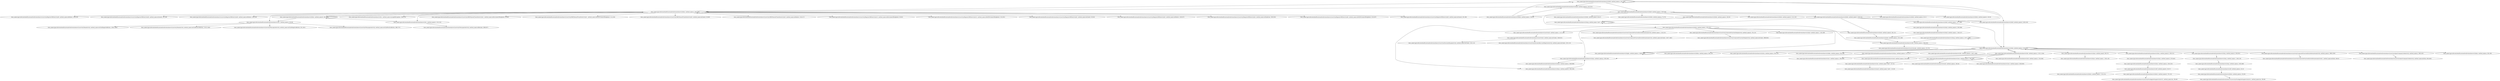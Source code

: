 digraph test {
	"Ljp/co/docomohealthcare/android/watashimove2/b/b/f a" [label="class_name:Ljp/co/docomohealthcare/android/watashimove2/b/b/f, method_name:a, (68,83)"]
	"Ljp/co/docomohealthcare/android/watashimove2/b/b/e a" [label="class_name:Ljp/co/docomohealthcare/android/watashimove2/b/b/e, method_name:a, (504,534)"]
	"Ljp/co/docomohealthcare/android/watashimove2/activity/MB3ManualTransferActivity$1 onDisconnectPeripheral" [label="class_name:Ljp/co/docomohealthcare/android/watashimove2/activity/MB3ManualTransferActivity$1, method_name:onDisconnectPeripheral, (33,66)"]
	"Ljp/co/docomohealthcare/android/watashimove2/activity/MB3ManualTransferActivity$1 onFailToConnectPeripheral" [label="class_name:Ljp/co/docomohealthcare/android/watashimove2/activity/MB3ManualTransferActivity$1, method_name:onFailToConnectPeripheral, (114,185)"]
	"Ljp/co/docomohealthcare/android/watashimove2/activity/MB3ManualTransferActivity$3 onCancel" [label="class_name:Ljp/co/docomohealthcare/android/watashimove2/activity/MB3ManualTransferActivity$3, method_name:onCancel, (33,88)"]
	"Ljp/co/docomohealthcare/android/watashimove2/activity/MB3ManualTransferActivity$3 onFailure" [label="class_name:Ljp/co/docomohealthcare/android/watashimove2/activity/MB3ManualTransferActivity$3, method_name:onFailure, (134,217)"]
	"Ljp/co/docomohealthcare/android/watashimove2/activity/RegisterMB3Activity$10 onDisconnectPeripheral" [label="class_name:Ljp/co/docomohealthcare/android/watashimove2/activity/RegisterMB3Activity$10, method_name:onDisconnectPeripheral, (33,62)"]
	"Ljp/co/docomohealthcare/android/watashimove2/activity/RegisterMB3Activity$10 onFailToConnectPeripheral" [label="class_name:Ljp/co/docomohealthcare/android/watashimove2/activity/RegisterMB3Activity$10, method_name:onFailToConnectPeripheral, (124,201)"]
	"Ljp/co/docomohealthcare/android/watashimove2/activity/RegisterMB3Activity$3 onCancel" [label="class_name:Ljp/co/docomohealthcare/android/watashimove2/activity/RegisterMB3Activity$3, method_name:onCancel, (33,50)"]
	"Ljp/co/docomohealthcare/android/watashimove2/activity/RegisterMB3Activity$3 onFailure" [label="class_name:Ljp/co/docomohealthcare/android/watashimove2/activity/RegisterMB3Activity$3, method_name:onFailure, (158,257)"]
	"Ljp/co/docomohealthcare/android/watashimove2/activity/RegisterMB3Activity$4 onStopScan" [label="class_name:Ljp/co/docomohealthcare/android/watashimove2/activity/RegisterMB3Activity$4, method_name:onStopScan, (328,353)"]
	"Ljp/co/docomohealthcare/android/watashimove2/activity/RegisterMB3Activity$6 onFailToConnectPeripheral" [label="class_name:Ljp/co/docomohealthcare/android/watashimove2/activity/RegisterMB3Activity$6, method_name:onFailToConnectPeripheral, (216,297)"]
	"Ljp/co/docomohealthcare/android/watashimove2/activity/RegisterMB3Activity$8 onCancel" [label="class_name:Ljp/co/docomohealthcare/android/watashimove2/activity/RegisterMB3Activity$8, method_name:onCancel, (33,106)"]
	"Ljp/co/docomohealthcare/android/watashimove2/activity/RegisterMB3Activity$8 onFailure" [label="class_name:Ljp/co/docomohealthcare/android/watashimove2/activity/RegisterMB3Activity$8, method_name:onFailure, (158,229)"]
	"Ljp/co/docomohealthcare/android/watashimove2/activity/RegisterMB3Activity$9 onCancel" [label="class_name:Ljp/co/docomohealthcare/android/watashimove2/activity/RegisterMB3Activity$9, method_name:onCancel, (33,106)"]
	"Ljp/co/docomohealthcare/android/watashimove2/activity/RegisterMB3Activity$9 onFailure" [label="class_name:Ljp/co/docomohealthcare/android/watashimove2/activity/RegisterMB3Activity$9, method_name:onFailure, (158,229)"]
	"Ljp/co/docomohealthcare/android/watashimove2/b/c a" [label="class_name:Ljp/co/docomohealthcare/android/watashimove2/b/c, method_name:a, (53,115)"]
	"Ljp/co/docomohealthcare/android/watashimove2/activity/MainActivity onClickNegativeButton" [label="class_name:Ljp/co/docomohealthcare/android/watashimove2/activity/MainActivity, method_name:onClickNegativeButton, (1381,1403)"]
	"Ljp/co/docomohealthcare/android/watashimove2/activity/MainActivity onClickPositiveButton" [label="class_name:Ljp/co/docomohealthcare/android/watashimove2/activity/MainActivity, method_name:onClickPositiveButton, (1415,1445)"]
	"Ljp/co/docomohealthcare/android/watashimove2/activity/WmLogoutActivity onClickNegativeButton" [label="class_name:Ljp/co/docomohealthcare/android/watashimove2/activity/WmLogoutActivity, method_name:onClickNegativeButton, (611,651)"]
	"Ljp/co/docomohealthcare/android/watashimove2/activity/WmLogoutActivity onClickPositiveButton" [label="class_name:Ljp/co/docomohealthcare/android/watashimove2/activity/WmLogoutActivity, method_name:onClickPositiveButton, (665,707)"]
	"Ljp/co/docomohealthcare/android/watashimove2/b/c b" [label="class_name:Ljp/co/docomohealthcare/android/watashimove2/b/c, method_name:b, (125,191)"]
	"Ljp/co/docomohealthcare/android/watashimove2/activity/WmLogoutActivity onResume" [label="class_name:Ljp/co/docomohealthcare/android/watashimove2/activity/WmLogoutActivity, method_name:onResume, (806,827)"]
	"Ljp/co/docomohealthcare/android/watashimove2/b/c uncaughtException" [label="class_name:Ljp/co/docomohealthcare/android/watashimove2/b/c, method_name:uncaughtException, (206,215)"]
	"Ljp/co/docomohealthcare/android/watashimove2/b/b/e a" [label="class_name:Ljp/co/docomohealthcare/android/watashimove2/b/b/e, method_name:a, (423,442)"]
	"Ljp/co/docomohealthcare/android/watashimove2/b/b/e a" [label="class_name:Ljp/co/docomohealthcare/android/watashimove2/b/b/e, method_name:a, (602,607)"]
	"Ljp/co/docomohealthcare/android/watashimove2/b/b/e a" [label="class_name:Ljp/co/docomohealthcare/android/watashimove2/b/b/e, method_name:a, (612,619)"]
	"Ljp/co/docomohealthcare/android/watashimove2/b/b/e b" [label="class_name:Ljp/co/docomohealthcare/android/watashimove2/b/b/e, method_name:b, (657,680)"]
	"Ljp/co/docomohealthcare/android/watashimove2/b/c a" [label="class_name:Ljp/co/docomohealthcare/android/watashimove2/b/c, method_name:a, (53,56)"]
	"Ljp/co/docomohealthcare/android/watashimove2/b/c b" [label="class_name:Ljp/co/docomohealthcare/android/watashimove2/b/c, method_name:b, (125,132)"]
	"Ljp/co/docomohealthcare/android/watashimove2/b/b/e a" [label="class_name:Ljp/co/docomohealthcare/android/watashimove2/b/b/e, method_name:a, (423,426)"]
	"Ljp/co/docomohealthcare/android/watashimove2/b/b/e a" [label="class_name:Ljp/co/docomohealthcare/android/watashimove2/b/b/e, method_name:a, (504,510)"]
	"Ljp/co/docomohealthcare/android/watashimove2/b/b/e b" [label="class_name:Ljp/co/docomohealthcare/android/watashimove2/b/b/e, method_name:b, (657,676)"]
	"Ljp/co/docomohealthcare/android/watashimove2/b/b/e b" [label="class_name:Ljp/co/docomohealthcare/android/watashimove2/b/b/e, method_name:b, (657,684)"]
	"Ljp/co/docomohealthcare/android/watashimove2/b/b/f a" [label="class_name:Ljp/co/docomohealthcare/android/watashimove2/b/b/f, method_name:a, (42,51)"]
	"Ljp/co/docomohealthcare/android/watashimove2/b/b/f a" [label="class_name:Ljp/co/docomohealthcare/android/watashimove2/b/b/f, method_name:a, (42,55)"]
	"Ljp/co/docomohealthcare/android/watashimove2/b/b/f b" [label="class_name:Ljp/co/docomohealthcare/android/watashimove2/b/b/f, method_name:b, (310,323)"]
	"Ljp/co/docomohealthcare/android/watashimove2/b/b/e a" [label="class_name:Ljp/co/docomohealthcare/android/watashimove2/b/b/e, method_name:a, (325,405)"]
	"Ljp/co/docomohealthcare/android/watashimove2/b/b/f e" [label="class_name:Ljp/co/docomohealthcare/android/watashimove2/b/b/f, method_name:e, (429,436)"]
	"Ljp/co/docomohealthcare/android/watashimove2/b/b/k a" [label="class_name:Ljp/co/docomohealthcare/android/watashimove2/b/b/k, method_name:a, (6,11)"]
	"Ljp/co/docomohealthcare/android/watashimove2/b/b/k b" [label="class_name:Ljp/co/docomohealthcare/android/watashimove2/b/b/k, method_name:b, (18,23)"]
	"Ljp/co/docomohealthcare/android/watashimove2/b/b/k c" [label="class_name:Ljp/co/docomohealthcare/android/watashimove2/b/b/k, method_name:c, (30,35)"]
	"Ljp/co/docomohealthcare/android/watashimove2/b/b/f a" [label="class_name:Ljp/co/docomohealthcare/android/watashimove2/b/b/f, method_name:a, (42,47)"]
	"Ljp/co/docomohealthcare/android/watashimove2/b/b/f b" [label="class_name:Ljp/co/docomohealthcare/android/watashimove2/b/b/f, method_name:b, (310,315)"]
	"Ljp/co/docomohealthcare/android/watashimove2/b/b/k e" [label="class_name:Ljp/co/docomohealthcare/android/watashimove2/b/b/k, method_name:e, (50,55)"]
	"Ljp/co/docomohealthcare/android/watashimove2/d/a/g <init>" [label="class_name:Ljp/co/docomohealthcare/android/watashimove2/d/a/g, method_name:<init>, (42,45)"]
	"Ljp/co/docomohealthcare/android/watashimove2/d/h a" [label="class_name:Ljp/co/docomohealthcare/android/watashimove2/d/h, method_name:a, (294,351)"]
	"Ljp/co/docomohealthcare/android/watashimove2/activity/a$a a" [label="class_name:Ljp/co/docomohealthcare/android/watashimove2/activity/a$a, method_name:a, (52,78)"]
	"Ljp/co/docomohealthcare/android/watashimove2/b/b/j a" [label="class_name:Ljp/co/docomohealthcare/android/watashimove2/b/b/j, method_name:a, (32,194)"]
	"Ljp/co/docomohealthcare/android/watashimove2/activity/CorporateFunctionEntryInformationActivity a" [label="class_name:Ljp/co/docomohealthcare/android/watashimove2/activity/CorporateFunctionEntryInformationActivity, method_name:a, (968,1019)"]
	"Ljp/co/docomohealthcare/android/watashimove2/activity/CorporateFunctionEntryInformationActivity$1 onClick" [label="class_name:Ljp/co/docomohealthcare/android/watashimove2/activity/CorporateFunctionEntryInformationActivity$1, method_name:onClick, (36,67)"]
	"Ljp/co/docomohealthcare/android/watashimove2/activity/CorporateFunctionEntryInformationActivity$1 onClick" [label="class_name:Ljp/co/docomohealthcare/android/watashimove2/activity/CorporateFunctionEntryInformationActivity$1, method_name:onClick, (36,81)"]
	"Ljp/co/docomohealthcare/android/watashimove2/activity/CorporateFunctionEntryInformationActivity a" [label="class_name:Ljp/co/docomohealthcare/android/watashimove2/activity/CorporateFunctionEntryInformationActivity, method_name:a, (968,1029)"]
	"Ljp/co/docomohealthcare/android/watashimove2/activity/InputCompanyCodeActivity a" [label="class_name:Ljp/co/docomohealthcare/android/watashimove2/activity/InputCompanyCodeActivity, method_name:a, (363,406)"]
	"Ljp/co/docomohealthcare/android/watashimove2/activity/InputCompanyCodeActivity onClick" [label="class_name:Ljp/co/docomohealthcare/android/watashimove2/activity/InputCompanyCodeActivity, method_name:onClick, (624,645)"]
	"Ljp/co/docomohealthcare/android/watashimove2/activity/InputCompanyCodeActivity a" [label="class_name:Ljp/co/docomohealthcare/android/watashimove2/activity/InputCompanyCodeActivity, method_name:a, (363,416)"]
	"Ljp/co/docomohealthcare/android/watashimove2/b/b/j a" [label="class_name:Ljp/co/docomohealthcare/android/watashimove2/b/b/j, method_name:a, (32,68)"]
	"Ljp/co/docomohealthcare/android/watashimove2/b/b/j a" [label="class_name:Ljp/co/docomohealthcare/android/watashimove2/b/b/j, method_name:a, (32,80)"]
	"Ljp/co/docomohealthcare/android/watashimove2/d/a$a a" [label="class_name:Ljp/co/docomohealthcare/android/watashimove2/d/a$a, method_name:a, (64,92)"]
	"Ljp/co/docomohealthcare/android/watashimove2/d/a$a a" [label="class_name:Ljp/co/docomohealthcare/android/watashimove2/d/a$a, method_name:a, (64,108)"]
	"Ljp/co/docomohealthcare/android/watashimove2/d/b$a a" [label="class_name:Ljp/co/docomohealthcare/android/watashimove2/d/b$a, method_name:a, (64,94)"]
	"Ljp/co/docomohealthcare/android/watashimove2/d/b$a a" [label="class_name:Ljp/co/docomohealthcare/android/watashimove2/d/b$a, method_name:a, (64,110)"]
	"Ljp/co/docomohealthcare/android/watashimove2/d/c$a a" [label="class_name:Ljp/co/docomohealthcare/android/watashimove2/d/c$a, method_name:a, (64,94)"]
	"Ljp/co/docomohealthcare/android/watashimove2/d/c$a a" [label="class_name:Ljp/co/docomohealthcare/android/watashimove2/d/c$a, method_name:a, (64,110)"]
	"Ljp/co/docomohealthcare/android/watashimove2/d/d$a a" [label="class_name:Ljp/co/docomohealthcare/android/watashimove2/d/d$a, method_name:a, (64,92)"]
	"Ljp/co/docomohealthcare/android/watashimove2/d/d$a a" [label="class_name:Ljp/co/docomohealthcare/android/watashimove2/d/d$a, method_name:a, (64,108)"]
	"Ljp/co/docomohealthcare/android/watashimove2/d/e a" [label="class_name:Ljp/co/docomohealthcare/android/watashimove2/d/e, method_name:a, (32,170)"]
	"Ljp/co/docomohealthcare/android/watashimove2/b/b/j a" [label="class_name:Ljp/co/docomohealthcare/android/watashimove2/b/b/j, method_name:a, (32,141)"]
	"Ljp/co/docomohealthcare/android/watashimove2/e/c e" [label="class_name:Ljp/co/docomohealthcare/android/watashimove2/e/c, method_name:e, (190,283)"]
	"Ljp/co/docomohealthcare/android/watashimove2/e/d e" [label="class_name:Ljp/co/docomohealthcare/android/watashimove2/e/d, method_name:e, (310,365)"]
	"Ljp/co/docomohealthcare/android/watashimove2/e/e a" [label="class_name:Ljp/co/docomohealthcare/android/watashimove2/e/e, method_name:a, (300,413)"]
	"Ljp/co/docomohealthcare/android/watashimove2/e/e <init>" [label="class_name:Ljp/co/docomohealthcare/android/watashimove2/e/e, method_name:<init>, (47,52)"]
	"Ljp/co/docomohealthcare/android/watashimove2/e/a/d <init>" [label="class_name:Ljp/co/docomohealthcare/android/watashimove2/e/a/d, method_name:<init>, (13,20)"]
	"Ljp/co/docomohealthcare/android/watashimove2/e/e a" [label="class_name:Ljp/co/docomohealthcare/android/watashimove2/e/e, method_name:a, (282,295)"]
	"Ljp/co/docomohealthcare/android/watashimove2/e/e e" [label="class_name:Ljp/co/docomohealthcare/android/watashimove2/e/e, method_name:e, (828,1015)"]
	"Ljp/co/docomohealthcare/android/watashimove2/e/e e" [label="class_name:Ljp/co/docomohealthcare/android/watashimove2/e/e, method_name:e, (828,1019)"]
	"Ljp/co/docomohealthcare/android/watashimove2/e/a/d a" [label="class_name:Ljp/co/docomohealthcare/android/watashimove2/e/a/d, method_name:a, (29,34)"]
	"Ljp/co/docomohealthcare/android/watashimove2/e/a/d a" [label="class_name:Ljp/co/docomohealthcare/android/watashimove2/e/a/d, method_name:a, (39,44)"]
	"Ljp/co/docomohealthcare/android/watashimove2/e/e e" [label="class_name:Ljp/co/docomohealthcare/android/watashimove2/e/e, method_name:e, (828,950)"]
	"Ljp/co/docomohealthcare/android/watashimove2/e/h e" [label="class_name:Ljp/co/docomohealthcare/android/watashimove2/e/h, method_name:e, (134,484)"]
	"Ljp/co/docomohealthcare/android/watashimove2/d/e a" [label="class_name:Ljp/co/docomohealthcare/android/watashimove2/d/e, method_name:a, (409,422)"]
	"Ljp/co/docomohealthcare/android/watashimove2/d/e a" [label="class_name:Ljp/co/docomohealthcare/android/watashimove2/d/e, method_name:a, (895,908)"]
	"Ljp/co/docomohealthcare/android/watashimove2/d/e a" [label="class_name:Ljp/co/docomohealthcare/android/watashimove2/d/e, method_name:a, (1231,1244)"]
	"Ljp/co/docomohealthcare/android/watashimove2/d/e b" [label="class_name:Ljp/co/docomohealthcare/android/watashimove2/d/e, method_name:b, (1567,1580)"]
	"Ljp/co/docomohealthcare/android/watashimove2/d/g$a a" [label="class_name:Ljp/co/docomohealthcare/android/watashimove2/d/g$a, method_name:a, (1580,1608)"]
	"Ljp/co/docomohealthcare/android/watashimove2/d/g$a a" [label="class_name:Ljp/co/docomohealthcare/android/watashimove2/d/g$a, method_name:a, (121,160)"]
	"Ljp/co/docomohealthcare/android/watashimove2/d/g$a a" [label="class_name:Ljp/co/docomohealthcare/android/watashimove2/d/g$a, method_name:a, (121,503)"]
	"Ljp/co/docomohealthcare/android/watashimove2/d/g$a a" [label="class_name:Ljp/co/docomohealthcare/android/watashimove2/d/g$a, method_name:a, (1580,1915)"]
	"Ljp/co/docomohealthcare/android/watashimove2/d/g$a a" [label="class_name:Ljp/co/docomohealthcare/android/watashimove2/d/g$a, method_name:a, (1580,1624)"]
	"Ljp/co/docomohealthcare/android/watashimove2/d/a/a e" [label="class_name:Ljp/co/docomohealthcare/android/watashimove2/d/a/a, method_name:e, (112,127)"]
	"Ljp/co/docomohealthcare/android/watashimove2/d/a/a g" [label="class_name:Ljp/co/docomohealthcare/android/watashimove2/d/a/a, method_name:g, (185,212)"]
	"Ljp/co/docomohealthcare/android/watashimove2/d/a/a a" [label="class_name:Ljp/co/docomohealthcare/android/watashimove2/d/a/a, method_name:a, (648,689)"]
	"Ljp/co/docomohealthcare/android/watashimove2/d/a/a h" [label="class_name:Ljp/co/docomohealthcare/android/watashimove2/d/a/a, method_name:h, (265,311)"]
	"Ljp/co/docomohealthcare/android/watashimove2/d/a/a g" [label="class_name:Ljp/co/docomohealthcare/android/watashimove2/d/a/a, method_name:g, (185,220)"]
	"Ljp/co/docomohealthcare/android/watashimove2/d/a/e f" [label="class_name:Ljp/co/docomohealthcare/android/watashimove2/d/a/e, method_name:f, (60,75)"]
	"Ljp/co/docomohealthcare/android/watashimove2/d/a/e c" [label="class_name:Ljp/co/docomohealthcare/android/watashimove2/d/a/e, method_name:c, (100,118)"]
	"Ljp/co/docomohealthcare/android/watashimove2/d/a/i d" [label="class_name:Ljp/co/docomohealthcare/android/watashimove2/d/a/i, method_name:d, (108,121)"]
	"Ljp/co/docomohealthcare/android/watashimove2/d/a/i b" [label="class_name:Ljp/co/docomohealthcare/android/watashimove2/d/a/i, method_name:b, (478,491)"]
	"Ljp/co/docomohealthcare/android/watashimove2/d/a/i a" [label="class_name:Ljp/co/docomohealthcare/android/watashimove2/d/a/i, method_name:a, (204,223)"]
	"Ljp/co/docomohealthcare/android/watashimove2/d/f b" [label="class_name:Ljp/co/docomohealthcare/android/watashimove2/d/f, method_name:b, (20,27)"]
	"Ljp/co/docomohealthcare/android/watashimove2/b/b/w b" [label="class_name:Ljp/co/docomohealthcare/android/watashimove2/b/b/w, method_name:b, (79,110)"]
	"Ljp/co/docomohealthcare/android/watashimove2/activity/PushAppSettingActivity$1$2 run" [label="class_name:Ljp/co/docomohealthcare/android/watashimove2/activity/PushAppSettingActivity$1$2, method_name:run, (36,48)"]
	"Ljp/co/docomohealthcare/android/watashimove2/b/b/w c" [label="class_name:Ljp/co/docomohealthcare/android/watashimove2/b/b/w, method_name:c, (124,151)"]
	"Ljp/co/docomohealthcare/android/watashimove2/d/a/i d" [label="class_name:Ljp/co/docomohealthcare/android/watashimove2/d/a/i, method_name:d, (108,151)"]
	"Ljp/co/docomohealthcare/android/watashimove2/d/a/j d" [label="class_name:Ljp/co/docomohealthcare/android/watashimove2/d/a/j, method_name:d, (258,271)"]
	"Ljp/co/docomohealthcare/android/watashimove2/d/a/j c" [label="class_name:Ljp/co/docomohealthcare/android/watashimove2/d/a/j, method_name:c, (106,119)"]
	"Ljp/co/docomohealthcare/android/watashimove2/d/a/j a" [label="class_name:Ljp/co/docomohealthcare/android/watashimove2/d/a/j, method_name:a, (450,469)"]
	"Ljp/co/docomohealthcare/android/watashimove2/d/f a" [label="class_name:Ljp/co/docomohealthcare/android/watashimove2/d/f, method_name:a, (6,13)"]
	"Ljp/co/docomohealthcare/android/watashimove2/b/b/w a" [label="class_name:Ljp/co/docomohealthcare/android/watashimove2/b/b/w, method_name:a, (32,65)"]
	"Ljp/co/docomohealthcare/android/watashimove2/activity/PushAppSettingActivity$1$1 run" [label="class_name:Ljp/co/docomohealthcare/android/watashimove2/activity/PushAppSettingActivity$1$1, method_name:run, (36,48)"]
	"Ljp/co/docomohealthcare/android/watashimove2/d/a/j d" [label="class_name:Ljp/co/docomohealthcare/android/watashimove2/d/a/j, method_name:d, (258,301)"]
	"Ljp/co/docomohealthcare/android/watashimove2/b/b/j a" [label="class_name:Ljp/co/docomohealthcare/android/watashimove2/b/b/j, method_name:a, (32,270)"]
	"Ljp/co/docomohealthcare/android/watashimove2/b/b/j a" [label="class_name:Ljp/co/docomohealthcare/android/watashimove2/b/b/j, method_name:a, (32,327)"]
	"Ljp/co/docomohealthcare/android/watashimove2/d/a/g <init>" [label="class_name:Ljp/co/docomohealthcare/android/watashimove2/d/a/g, method_name:<init>, (32,37)"]
	"Ljp/co/docomohealthcare/android/watashimove2/d/a/g <init>" [label="class_name:Ljp/co/docomohealthcare/android/watashimove2/d/a/g, method_name:<init>, (42,53)"]
	"Ljp/co/docomohealthcare/android/watashimove2/b/b/k f" [label="class_name:Ljp/co/docomohealthcare/android/watashimove2/b/b/k, method_name:f, (62,67)"]
	"Ljp/co/docomohealthcare/android/watashimove2/d/a/g <init>" [label="class_name:Ljp/co/docomohealthcare/android/watashimove2/d/a/g, method_name:<init>, (42,49)"]
	"Ljp/co/docomohealthcare/android/watashimove2/b/b/k g" [label="class_name:Ljp/co/docomohealthcare/android/watashimove2/b/b/k, method_name:g, (74,79)"]
	"Ljp/co/docomohealthcare/android/watashimove2/b/b/k j" [label="class_name:Ljp/co/docomohealthcare/android/watashimove2/b/b/k, method_name:j, (102,107)"]
	"Ljp/co/docomohealthcare/android/watashimove2/activity/b c" [label="class_name:Ljp/co/docomohealthcare/android/watashimove2/activity/b, method_name:c, (112,129)"]
	"Ljp/co/docomohealthcare/android/watashimove2/activity/b onCreate" [label="class_name:Ljp/co/docomohealthcare/android/watashimove2/activity/b, method_name:onCreate, (458,615)"]
	"Ljp/co/docomohealthcare/android/watashimove2/activity/DocomoIdAccountRegisterActivity onCreate" [label="class_name:Ljp/co/docomohealthcare/android/watashimove2/activity/DocomoIdAccountRegisterActivity, method_name:onCreate, (102,113)"]
	"Ljp/co/docomohealthcare/android/watashimove2/activity/DocomoIdLoginActivity onCreate" [label="class_name:Ljp/co/docomohealthcare/android/watashimove2/activity/DocomoIdLoginActivity, method_name:onCreate, (102,113)"]
	"Ljp/co/docomohealthcare/android/watashimove2/activity/CorporateFunctionEntryInformationActivity c" [label="class_name:Ljp/co/docomohealthcare/android/watashimove2/activity/CorporateFunctionEntryInformationActivity, method_name:c, (116,151)"]
	"Ljp/co/docomohealthcare/android/watashimove2/activity/CorporateFunctionEntryInformationActivity onCreate" [label="class_name:Ljp/co/docomohealthcare/android/watashimove2/activity/CorporateFunctionEntryInformationActivity, method_name:onCreate, (1437,1481)"]
	"Ljp/co/docomohealthcare/android/watashimove2/activity/CorporateFunctionSleepActivity b" [label="class_name:Ljp/co/docomohealthcare/android/watashimove2/activity/CorporateFunctionSleepActivity, method_name:b, (78,113)"]
	"Ljp/co/docomohealthcare/android/watashimove2/activity/CorporateFunctionSleepActivity onCreate" [label="class_name:Ljp/co/docomohealthcare/android/watashimove2/activity/CorporateFunctionSleepActivity, method_name:onCreate, (689,854)"]
	"Ljp/co/docomohealthcare/android/watashimove2/d/g$a a" [label="class_name:Ljp/co/docomohealthcare/android/watashimove2/d/g$a, method_name:a, (1580,1695)"]
	"Ljp/co/docomohealthcare/android/watashimove2/d/a/a g" [label="class_name:Ljp/co/docomohealthcare/android/watashimove2/d/a/a, method_name:g, (185,204)"]
	"Ljp/co/docomohealthcare/android/watashimove2/d/a/d c" [label="class_name:Ljp/co/docomohealthcare/android/watashimove2/d/a/d, method_name:c, (126,189)"]
	"Ljp/co/docomohealthcare/android/watashimove2/d/a/k b" [label="class_name:Ljp/co/docomohealthcare/android/watashimove2/d/a/k, method_name:b, (64,107)"]
	"Ljp/co/docomohealthcare/android/watashimove2/d/a/k a" [label="class_name:Ljp/co/docomohealthcare/android/watashimove2/d/a/k, method_name:a, (531,556)"]
	"Ljp/co/docomohealthcare/android/watashimove2/d/h a" [label="class_name:Ljp/co/docomohealthcare/android/watashimove2/d/h, method_name:a, (32,75)"]
	"Ljp/co/docomohealthcare/android/watashimove2/b/b/k k" [label="class_name:Ljp/co/docomohealthcare/android/watashimove2/b/b/k, method_name:k, (114,119)"]
	"Ljp/co/docomohealthcare/android/watashimove2/b/b/k l" [label="class_name:Ljp/co/docomohealthcare/android/watashimove2/b/b/k, method_name:l, (126,131)"]
	"Ljp/co/docomohealthcare/android/watashimove2/b/b/f c" [label="class_name:Ljp/co/docomohealthcare/android/watashimove2/b/b/f, method_name:c, (377,382)"]
	"Ljp/co/docomohealthcare/android/watashimove2/b/b/j a" [label="class_name:Ljp/co/docomohealthcare/android/watashimove2/b/b/j, method_name:a, (336,509)"]
	"Ljp/co/docomohealthcare/android/watashimove2/d/a/k d" [label="class_name:Ljp/co/docomohealthcare/android/watashimove2/d/a/k, method_name:d, (200,396)"]
	"Ljp/co/docomohealthcare/android/watashimove2/d/a/k c" [label="class_name:Ljp/co/docomohealthcare/android/watashimove2/d/a/k, method_name:c, (146,157)"]
	"Ljp/co/docomohealthcare/android/watashimove2/d/a/k a" [label="class_name:Ljp/co/docomohealthcare/android/watashimove2/d/a/k, method_name:a, (531,560)"]
	"Ljp/co/docomohealthcare/android/watashimove2/b/b/f d" [label="class_name:Ljp/co/docomohealthcare/android/watashimove2/b/b/f, method_name:d, (403,408)"]
	"Ljp/co/docomohealthcare/android/watashimove2/b/b/j a" [label="class_name:Ljp/co/docomohealthcare/android/watashimove2/b/b/j, method_name:a, (516,542)"]
	"Ljp/co/docomohealthcare/android/watashimove2/d/a/a h" [label="class_name:Ljp/co/docomohealthcare/android/watashimove2/d/a/a, method_name:h, (265,281)"]
	"Ljp/co/docomohealthcare/android/watashimove2/d/a/k b" [label="class_name:Ljp/co/docomohealthcare/android/watashimove2/d/a/k, method_name:b, (64,121)"]
	"Ljp/co/docomohealthcare/android/watashimove2/b/b/f c" [label="class_name:Ljp/co/docomohealthcare/android/watashimove2/b/b/f, method_name:c, (377,386)"]
	"Ljp/co/docomohealthcare/android/watashimove2/b/b/f c" [label="class_name:Ljp/co/docomohealthcare/android/watashimove2/b/b/f, method_name:c, (377,390)"]
	"Ljp/co/docomohealthcare/android/watashimove2/b/b/f d" [label="class_name:Ljp/co/docomohealthcare/android/watashimove2/b/b/f, method_name:d, (403,416)"]
	"Ljp/co/docomohealthcare/android/watashimove2/b/b/f e" [label="class_name:Ljp/co/docomohealthcare/android/watashimove2/b/b/f, method_name:e, (429,432)"]
	"Ljp/co/docomohealthcare/android/watashimove2/b/b/f e" [label="class_name:Ljp/co/docomohealthcare/android/watashimove2/b/b/f, method_name:e, (429,440)"]
	"Ljp/co/docomohealthcare/android/watashimove2/b/b/f a" [label="class_name:Ljp/co/docomohealthcare/android/watashimove2/b/b/f, method_name:a, (208,230)"]
	"Ljp/co/docomohealthcare/android/watashimove2/b/b/f a" [label="class_name:Ljp/co/docomohealthcare/android/watashimove2/b/b/f, method_name:a, (251,262)"]
	"Ljp/co/docomohealthcare/android/watashimove2/d/a/a h" [label="class_name:Ljp/co/docomohealthcare/android/watashimove2/d/a/a, method_name:h, (265,293)"]
	"Ljp/co/docomohealthcare/android/watashimove2/d/a/g a" [label="class_name:Ljp/co/docomohealthcare/android/watashimove2/d/a/g, method_name:a, (1096,1285)"]
	"Ljp/co/docomohealthcare/android/watashimove2/d/h a" [label="class_name:Ljp/co/docomohealthcare/android/watashimove2/d/h, method_name:a, (294,353)"]
	"Ljp/co/docomohealthcare/android/watashimove2/d/a/g a" [label="class_name:Ljp/co/docomohealthcare/android/watashimove2/d/a/g, method_name:a, (181,218)"]
	"Ljp/co/docomohealthcare/android/watashimove2/d/a/g a" [label="class_name:Ljp/co/docomohealthcare/android/watashimove2/d/a/g, method_name:a, (181,276)"]
	"Ljp/co/docomohealthcare/android/watashimove2/d/a/g a" [label="class_name:Ljp/co/docomohealthcare/android/watashimove2/d/a/g, method_name:a, (181,304)"]
	"Ljp/co/docomohealthcare/android/watashimove2/d/a/g a" [label="class_name:Ljp/co/docomohealthcare/android/watashimove2/d/a/g, method_name:a, (181,329)"]
	"Ljp/co/docomohealthcare/android/watashimove2/d/a/g a" [label="class_name:Ljp/co/docomohealthcare/android/watashimove2/d/a/g, method_name:a, (569,588)"]
	"Ljp/co/docomohealthcare/android/watashimove2/d/a/g a" [label="class_name:Ljp/co/docomohealthcare/android/watashimove2/d/a/g, method_name:a, (746,929)"]
	"Ljp/co/docomohealthcare/android/watashimove2/d/a/g a" [label="class_name:Ljp/co/docomohealthcare/android/watashimove2/d/a/g, method_name:a, (1371,1388)"]
	"Ljp/co/docomohealthcare/android/watashimove2/b/b/f a" -> "Ljp/co/docomohealthcare/android/watashimove2/b/b/e a"
	"Ljp/co/docomohealthcare/android/watashimove2/b/b/f a" -> "Ljp/co/docomohealthcare/android/watashimove2/b/b/f a"
	"Ljp/co/docomohealthcare/android/watashimove2/b/b/f a" -> "Ljp/co/docomohealthcare/android/watashimove2/b/b/f b"
	"Ljp/co/docomohealthcare/android/watashimove2/b/b/f a" -> "Ljp/co/docomohealthcare/android/watashimove2/b/b/f c"
	"Ljp/co/docomohealthcare/android/watashimove2/b/b/f a" -> "Ljp/co/docomohealthcare/android/watashimove2/b/b/f d"
	"Ljp/co/docomohealthcare/android/watashimove2/b/b/f a" -> "Ljp/co/docomohealthcare/android/watashimove2/b/b/f e"
	"Ljp/co/docomohealthcare/android/watashimove2/b/b/e a" -> "Ljp/co/docomohealthcare/android/watashimove2/activity/MB3ManualTransferActivity$1 onDisconnectPeripheral"
	"Ljp/co/docomohealthcare/android/watashimove2/b/b/e a" -> "Ljp/co/docomohealthcare/android/watashimove2/activity/MB3ManualTransferActivity$1 onFailToConnectPeripheral"
	"Ljp/co/docomohealthcare/android/watashimove2/b/b/e a" -> "Ljp/co/docomohealthcare/android/watashimove2/activity/MB3ManualTransferActivity$3 onCancel"
	"Ljp/co/docomohealthcare/android/watashimove2/b/b/e a" -> "Ljp/co/docomohealthcare/android/watashimove2/activity/MB3ManualTransferActivity$3 onFailure"
	"Ljp/co/docomohealthcare/android/watashimove2/b/b/e a" -> "Ljp/co/docomohealthcare/android/watashimove2/activity/RegisterMB3Activity$10 onDisconnectPeripheral"
	"Ljp/co/docomohealthcare/android/watashimove2/b/b/e a" -> "Ljp/co/docomohealthcare/android/watashimove2/activity/RegisterMB3Activity$10 onFailToConnectPeripheral"
	"Ljp/co/docomohealthcare/android/watashimove2/b/b/e a" -> "Ljp/co/docomohealthcare/android/watashimove2/activity/RegisterMB3Activity$3 onCancel"
	"Ljp/co/docomohealthcare/android/watashimove2/b/b/e a" -> "Ljp/co/docomohealthcare/android/watashimove2/activity/RegisterMB3Activity$3 onFailure"
	"Ljp/co/docomohealthcare/android/watashimove2/b/b/e a" -> "Ljp/co/docomohealthcare/android/watashimove2/activity/RegisterMB3Activity$4 onStopScan"
	"Ljp/co/docomohealthcare/android/watashimove2/b/b/e a" -> "Ljp/co/docomohealthcare/android/watashimove2/activity/RegisterMB3Activity$6 onFailToConnectPeripheral"
	"Ljp/co/docomohealthcare/android/watashimove2/b/b/e a" -> "Ljp/co/docomohealthcare/android/watashimove2/activity/RegisterMB3Activity$8 onCancel"
	"Ljp/co/docomohealthcare/android/watashimove2/b/b/e a" -> "Ljp/co/docomohealthcare/android/watashimove2/activity/RegisterMB3Activity$8 onFailure"
	"Ljp/co/docomohealthcare/android/watashimove2/b/b/e a" -> "Ljp/co/docomohealthcare/android/watashimove2/activity/RegisterMB3Activity$9 onCancel"
	"Ljp/co/docomohealthcare/android/watashimove2/b/b/e a" -> "Ljp/co/docomohealthcare/android/watashimove2/activity/RegisterMB3Activity$9 onFailure"
	"Ljp/co/docomohealthcare/android/watashimove2/b/b/e a" -> "Ljp/co/docomohealthcare/android/watashimove2/b/c a"
	"Ljp/co/docomohealthcare/android/watashimove2/b/b/e a" -> "Ljp/co/docomohealthcare/android/watashimove2/b/c b"
	"Ljp/co/docomohealthcare/android/watashimove2/b/b/e a" -> "Ljp/co/docomohealthcare/android/watashimove2/b/c uncaughtException"
	"Ljp/co/docomohealthcare/android/watashimove2/b/b/e a" -> "Ljp/co/docomohealthcare/android/watashimove2/b/b/e a"
	"Ljp/co/docomohealthcare/android/watashimove2/b/b/e a" -> "Ljp/co/docomohealthcare/android/watashimove2/b/b/e b"
	"Ljp/co/docomohealthcare/android/watashimove2/b/c a" -> "Ljp/co/docomohealthcare/android/watashimove2/activity/MainActivity onClickNegativeButton"
	"Ljp/co/docomohealthcare/android/watashimove2/b/c a" -> "Ljp/co/docomohealthcare/android/watashimove2/activity/MainActivity onClickPositiveButton"
	"Ljp/co/docomohealthcare/android/watashimove2/b/c a" -> "Ljp/co/docomohealthcare/android/watashimove2/activity/WmLogoutActivity onClickNegativeButton"
	"Ljp/co/docomohealthcare/android/watashimove2/b/c a" -> "Ljp/co/docomohealthcare/android/watashimove2/activity/WmLogoutActivity onClickPositiveButton"
	"Ljp/co/docomohealthcare/android/watashimove2/b/c b" -> "Ljp/co/docomohealthcare/android/watashimove2/activity/WmLogoutActivity onResume"
	"Ljp/co/docomohealthcare/android/watashimove2/b/b/e b" -> "Ljp/co/docomohealthcare/android/watashimove2/b/c a"
	"Ljp/co/docomohealthcare/android/watashimove2/b/b/e b" -> "Ljp/co/docomohealthcare/android/watashimove2/b/c b"
	"Ljp/co/docomohealthcare/android/watashimove2/b/b/e b" -> "Ljp/co/docomohealthcare/android/watashimove2/b/b/e a"
	"Ljp/co/docomohealthcare/android/watashimove2/b/b/e b" -> "Ljp/co/docomohealthcare/android/watashimove2/b/b/e b"
	"Ljp/co/docomohealthcare/android/watashimove2/b/b/f b" -> "Ljp/co/docomohealthcare/android/watashimove2/b/b/e a"
	"Ljp/co/docomohealthcare/android/watashimove2/b/b/f b" -> "Ljp/co/docomohealthcare/android/watashimove2/b/b/f e"
	"Ljp/co/docomohealthcare/android/watashimove2/b/b/f e" -> "Ljp/co/docomohealthcare/android/watashimove2/b/b/k a"
	"Ljp/co/docomohealthcare/android/watashimove2/b/b/f e" -> "Ljp/co/docomohealthcare/android/watashimove2/b/b/k b"
	"Ljp/co/docomohealthcare/android/watashimove2/b/b/f e" -> "Ljp/co/docomohealthcare/android/watashimove2/b/b/k c"
	"Ljp/co/docomohealthcare/android/watashimove2/b/b/f e" -> "Ljp/co/docomohealthcare/android/watashimove2/b/b/k e"
	"Ljp/co/docomohealthcare/android/watashimove2/b/b/f e" -> "Ljp/co/docomohealthcare/android/watashimove2/b/b/k f"
	"Ljp/co/docomohealthcare/android/watashimove2/b/b/f e" -> "Ljp/co/docomohealthcare/android/watashimove2/b/b/k g"
	"Ljp/co/docomohealthcare/android/watashimove2/b/b/f e" -> "Ljp/co/docomohealthcare/android/watashimove2/b/b/k j"
	"Ljp/co/docomohealthcare/android/watashimove2/b/b/f e" -> "Ljp/co/docomohealthcare/android/watashimove2/b/b/k k"
	"Ljp/co/docomohealthcare/android/watashimove2/b/b/f e" -> "Ljp/co/docomohealthcare/android/watashimove2/b/b/k l"
	"Ljp/co/docomohealthcare/android/watashimove2/b/b/k c" -> "Ljp/co/docomohealthcare/android/watashimove2/b/b/f a"
	"Ljp/co/docomohealthcare/android/watashimove2/b/b/k c" -> "Ljp/co/docomohealthcare/android/watashimove2/b/b/f b"
	"Ljp/co/docomohealthcare/android/watashimove2/b/b/k e" -> "Ljp/co/docomohealthcare/android/watashimove2/d/a/g <init>"
	"Ljp/co/docomohealthcare/android/watashimove2/d/a/g <init>" -> "Ljp/co/docomohealthcare/android/watashimove2/d/h a"
	"Ljp/co/docomohealthcare/android/watashimove2/d/a/g <init>" -> "Ljp/co/docomohealthcare/android/watashimove2/d/a/g <init>"
	"Ljp/co/docomohealthcare/android/watashimove2/d/h a" -> "Ljp/co/docomohealthcare/android/watashimove2/activity/a$a a"
	"Ljp/co/docomohealthcare/android/watashimove2/d/h a" -> "Ljp/co/docomohealthcare/android/watashimove2/b/b/j a"
	"Ljp/co/docomohealthcare/android/watashimove2/b/b/j a" -> "Ljp/co/docomohealthcare/android/watashimove2/activity/CorporateFunctionEntryInformationActivity a"
	"Ljp/co/docomohealthcare/android/watashimove2/b/b/j a" -> "Ljp/co/docomohealthcare/android/watashimove2/activity/InputCompanyCodeActivity a"
	"Ljp/co/docomohealthcare/android/watashimove2/b/b/j a" -> "Ljp/co/docomohealthcare/android/watashimove2/b/b/j a"
	"Ljp/co/docomohealthcare/android/watashimove2/b/b/j a" -> "Ljp/co/docomohealthcare/android/watashimove2/d/a$a a"
	"Ljp/co/docomohealthcare/android/watashimove2/b/b/j a" -> "Ljp/co/docomohealthcare/android/watashimove2/d/b$a a"
	"Ljp/co/docomohealthcare/android/watashimove2/b/b/j a" -> "Ljp/co/docomohealthcare/android/watashimove2/d/c$a a"
	"Ljp/co/docomohealthcare/android/watashimove2/b/b/j a" -> "Ljp/co/docomohealthcare/android/watashimove2/d/d$a a"
	"Ljp/co/docomohealthcare/android/watashimove2/b/b/j a" -> "Ljp/co/docomohealthcare/android/watashimove2/d/e a"
	"Ljp/co/docomohealthcare/android/watashimove2/b/b/j a" -> "Ljp/co/docomohealthcare/android/watashimove2/d/e b"
	"Ljp/co/docomohealthcare/android/watashimove2/b/b/j a" -> "Ljp/co/docomohealthcare/android/watashimove2/d/g$a a"
	"Ljp/co/docomohealthcare/android/watashimove2/b/b/j a" -> "Ljp/co/docomohealthcare/android/watashimove2/d/a/a e"
	"Ljp/co/docomohealthcare/android/watashimove2/b/b/j a" -> "Ljp/co/docomohealthcare/android/watashimove2/d/a/e f"
	"Ljp/co/docomohealthcare/android/watashimove2/b/b/j a" -> "Ljp/co/docomohealthcare/android/watashimove2/d/a/i d"
	"Ljp/co/docomohealthcare/android/watashimove2/b/b/j a" -> "Ljp/co/docomohealthcare/android/watashimove2/d/a/j d"
	"Ljp/co/docomohealthcare/android/watashimove2/activity/CorporateFunctionEntryInformationActivity a" -> "Ljp/co/docomohealthcare/android/watashimove2/activity/CorporateFunctionEntryInformationActivity$1 onClick"
	"Ljp/co/docomohealthcare/android/watashimove2/activity/InputCompanyCodeActivity a" -> "Ljp/co/docomohealthcare/android/watashimove2/activity/InputCompanyCodeActivity onClick"
	"Ljp/co/docomohealthcare/android/watashimove2/d/e a" -> "Ljp/co/docomohealthcare/android/watashimove2/b/b/j a"
	"Ljp/co/docomohealthcare/android/watashimove2/d/e a" -> "Ljp/co/docomohealthcare/android/watashimove2/e/c e"
	"Ljp/co/docomohealthcare/android/watashimove2/d/e a" -> "Ljp/co/docomohealthcare/android/watashimove2/e/d e"
	"Ljp/co/docomohealthcare/android/watashimove2/d/e a" -> "Ljp/co/docomohealthcare/android/watashimove2/e/e a"
	"Ljp/co/docomohealthcare/android/watashimove2/d/e a" -> "Ljp/co/docomohealthcare/android/watashimove2/e/e e"
	"Ljp/co/docomohealthcare/android/watashimove2/d/e a" -> "Ljp/co/docomohealthcare/android/watashimove2/e/h e"
	"Ljp/co/docomohealthcare/android/watashimove2/e/e a" -> "Ljp/co/docomohealthcare/android/watashimove2/e/e <init>"
	"Ljp/co/docomohealthcare/android/watashimove2/e/e a" -> "Ljp/co/docomohealthcare/android/watashimove2/e/e a"
	"Ljp/co/docomohealthcare/android/watashimove2/e/e a" -> "Ljp/co/docomohealthcare/android/watashimove2/e/e e"
	"Ljp/co/docomohealthcare/android/watashimove2/e/e a" -> "Ljp/co/docomohealthcare/android/watashimove2/e/a/d a"
	"Ljp/co/docomohealthcare/android/watashimove2/e/e <init>" -> "Ljp/co/docomohealthcare/android/watashimove2/e/a/d <init>"
	"Ljp/co/docomohealthcare/android/watashimove2/d/g$a a" -> "Ljp/co/docomohealthcare/android/watashimove2/d/g$a a"
	"Ljp/co/docomohealthcare/android/watashimove2/d/a/a e" -> "Ljp/co/docomohealthcare/android/watashimove2/d/a/a g"
	"Ljp/co/docomohealthcare/android/watashimove2/d/a/a g" -> "Ljp/co/docomohealthcare/android/watashimove2/d/a/a a"
	"Ljp/co/docomohealthcare/android/watashimove2/d/a/a a" -> "Ljp/co/docomohealthcare/android/watashimove2/d/a/a h"
	"Ljp/co/docomohealthcare/android/watashimove2/d/a/a h" -> "Ljp/co/docomohealthcare/android/watashimove2/d/a/a g"
	"Ljp/co/docomohealthcare/android/watashimove2/d/a/e f" -> "Ljp/co/docomohealthcare/android/watashimove2/d/a/e c"
	"Ljp/co/docomohealthcare/android/watashimove2/d/a/i d" -> "Ljp/co/docomohealthcare/android/watashimove2/d/a/i b"
	"Ljp/co/docomohealthcare/android/watashimove2/d/a/i b" -> "Ljp/co/docomohealthcare/android/watashimove2/d/a/i a"
	"Ljp/co/docomohealthcare/android/watashimove2/d/a/i a" -> "Ljp/co/docomohealthcare/android/watashimove2/d/f b"
	"Ljp/co/docomohealthcare/android/watashimove2/d/f b" -> "Ljp/co/docomohealthcare/android/watashimove2/b/b/w b"
	"Ljp/co/docomohealthcare/android/watashimove2/d/f b" -> "Ljp/co/docomohealthcare/android/watashimove2/b/b/w c"
	"Ljp/co/docomohealthcare/android/watashimove2/b/b/w b" -> "Ljp/co/docomohealthcare/android/watashimove2/activity/PushAppSettingActivity$1$2 run"
	"Ljp/co/docomohealthcare/android/watashimove2/d/a/j d" -> "Ljp/co/docomohealthcare/android/watashimove2/d/a/j c"
	"Ljp/co/docomohealthcare/android/watashimove2/d/a/j c" -> "Ljp/co/docomohealthcare/android/watashimove2/d/a/j a"
	"Ljp/co/docomohealthcare/android/watashimove2/d/a/j a" -> "Ljp/co/docomohealthcare/android/watashimove2/d/f a"
	"Ljp/co/docomohealthcare/android/watashimove2/d/f a" -> "Ljp/co/docomohealthcare/android/watashimove2/b/b/w a"
	"Ljp/co/docomohealthcare/android/watashimove2/b/b/w a" -> "Ljp/co/docomohealthcare/android/watashimove2/activity/PushAppSettingActivity$1$1 run"
	"Ljp/co/docomohealthcare/android/watashimove2/b/b/k f" -> "Ljp/co/docomohealthcare/android/watashimove2/d/a/g <init>"
	"Ljp/co/docomohealthcare/android/watashimove2/b/b/k j" -> "Ljp/co/docomohealthcare/android/watashimove2/activity/b c"
	"Ljp/co/docomohealthcare/android/watashimove2/b/b/k j" -> "Ljp/co/docomohealthcare/android/watashimove2/activity/CorporateFunctionEntryInformationActivity c"
	"Ljp/co/docomohealthcare/android/watashimove2/b/b/k j" -> "Ljp/co/docomohealthcare/android/watashimove2/activity/CorporateFunctionSleepActivity b"
	"Ljp/co/docomohealthcare/android/watashimove2/b/b/k j" -> "Ljp/co/docomohealthcare/android/watashimove2/d/g$a a"
	"Ljp/co/docomohealthcare/android/watashimove2/b/b/k j" -> "Ljp/co/docomohealthcare/android/watashimove2/d/a/a g"
	"Ljp/co/docomohealthcare/android/watashimove2/b/b/k j" -> "Ljp/co/docomohealthcare/android/watashimove2/d/a/d c"
	"Ljp/co/docomohealthcare/android/watashimove2/b/b/k j" -> "Ljp/co/docomohealthcare/android/watashimove2/d/a/k b"
	"Ljp/co/docomohealthcare/android/watashimove2/activity/b c" -> "Ljp/co/docomohealthcare/android/watashimove2/activity/b onCreate"
	"Ljp/co/docomohealthcare/android/watashimove2/activity/b onCreate" -> "Ljp/co/docomohealthcare/android/watashimove2/activity/DocomoIdAccountRegisterActivity onCreate"
	"Ljp/co/docomohealthcare/android/watashimove2/activity/b onCreate" -> "Ljp/co/docomohealthcare/android/watashimove2/activity/DocomoIdLoginActivity onCreate"
	"Ljp/co/docomohealthcare/android/watashimove2/activity/CorporateFunctionEntryInformationActivity c" -> "Ljp/co/docomohealthcare/android/watashimove2/activity/CorporateFunctionEntryInformationActivity onCreate"
	"Ljp/co/docomohealthcare/android/watashimove2/activity/CorporateFunctionSleepActivity b" -> "Ljp/co/docomohealthcare/android/watashimove2/activity/CorporateFunctionSleepActivity onCreate"
	"Ljp/co/docomohealthcare/android/watashimove2/d/a/k b" -> "Ljp/co/docomohealthcare/android/watashimove2/d/a/k a"
	"Ljp/co/docomohealthcare/android/watashimove2/d/a/k a" -> "Ljp/co/docomohealthcare/android/watashimove2/d/h a"
	"Ljp/co/docomohealthcare/android/watashimove2/b/b/k l" -> "Ljp/co/docomohealthcare/android/watashimove2/b/b/f c"
	"Ljp/co/docomohealthcare/android/watashimove2/b/b/k l" -> "Ljp/co/docomohealthcare/android/watashimove2/b/b/f d"
	"Ljp/co/docomohealthcare/android/watashimove2/b/b/k l" -> "Ljp/co/docomohealthcare/android/watashimove2/d/a/a h"
	"Ljp/co/docomohealthcare/android/watashimove2/b/b/k l" -> "Ljp/co/docomohealthcare/android/watashimove2/d/a/k b"
	"Ljp/co/docomohealthcare/android/watashimove2/b/b/f c" -> "Ljp/co/docomohealthcare/android/watashimove2/b/b/j a"
	"Ljp/co/docomohealthcare/android/watashimove2/b/b/f c" -> "Ljp/co/docomohealthcare/android/watashimove2/d/a/k d"
	"Ljp/co/docomohealthcare/android/watashimove2/d/a/k d" -> "Ljp/co/docomohealthcare/android/watashimove2/d/a/k c"
	"Ljp/co/docomohealthcare/android/watashimove2/d/a/k c" -> "Ljp/co/docomohealthcare/android/watashimove2/d/a/k a"
	"Ljp/co/docomohealthcare/android/watashimove2/b/b/f d" -> "Ljp/co/docomohealthcare/android/watashimove2/b/b/j a"
	"Ljp/co/docomohealthcare/android/watashimove2/d/a/g a" -> "Ljp/co/docomohealthcare/android/watashimove2/d/h a"
	"Ljp/co/docomohealthcare/android/watashimove2/d/a/g a" -> "Ljp/co/docomohealthcare/android/watashimove2/d/a/g a"
}
